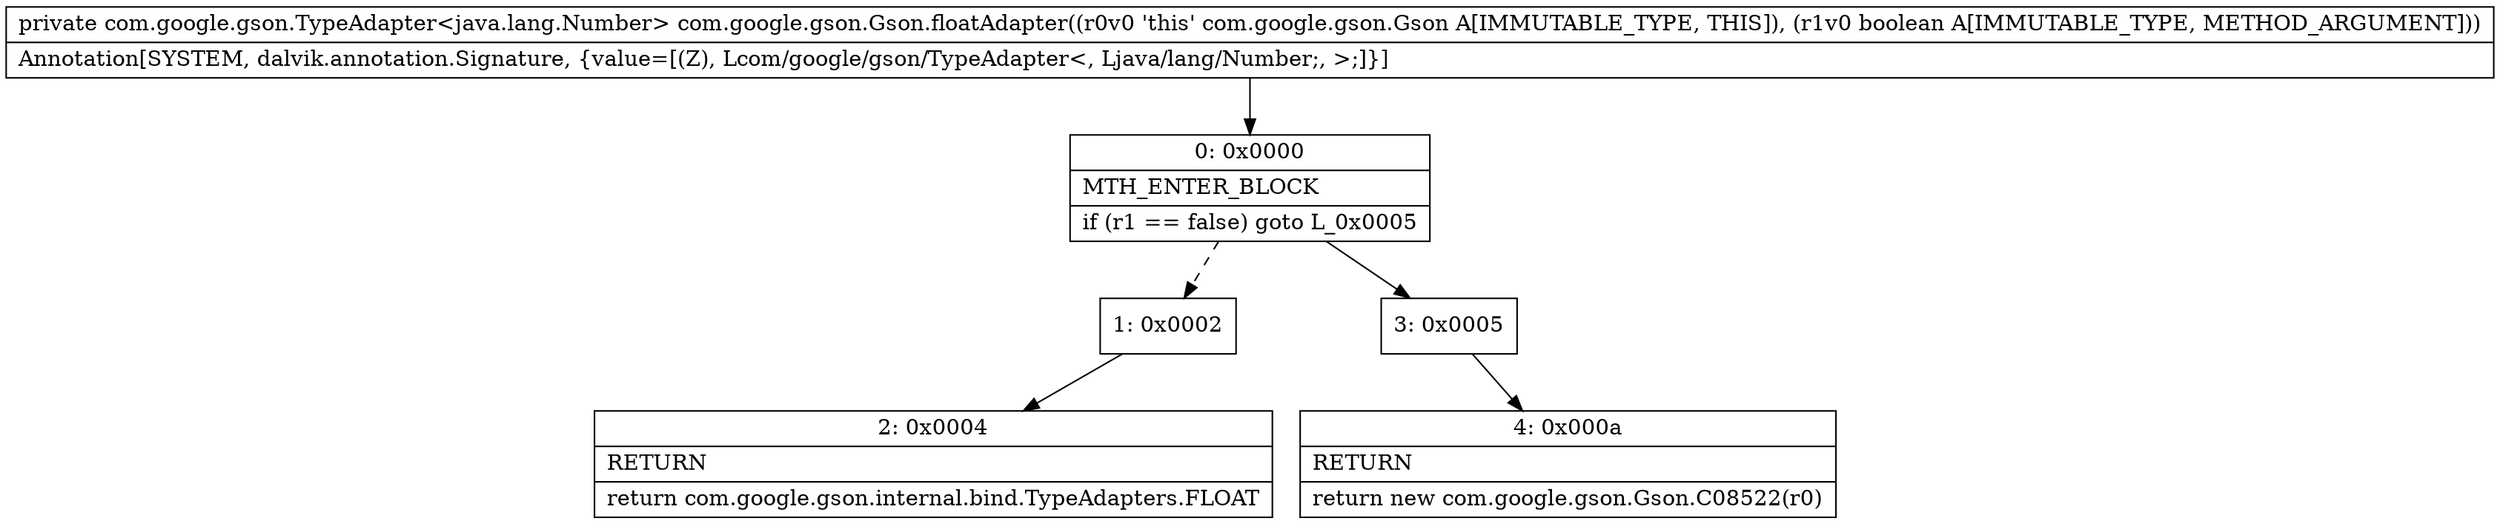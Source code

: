 digraph "CFG forcom.google.gson.Gson.floatAdapter(Z)Lcom\/google\/gson\/TypeAdapter;" {
Node_0 [shape=record,label="{0\:\ 0x0000|MTH_ENTER_BLOCK\l|if (r1 == false) goto L_0x0005\l}"];
Node_1 [shape=record,label="{1\:\ 0x0002}"];
Node_2 [shape=record,label="{2\:\ 0x0004|RETURN\l|return com.google.gson.internal.bind.TypeAdapters.FLOAT\l}"];
Node_3 [shape=record,label="{3\:\ 0x0005}"];
Node_4 [shape=record,label="{4\:\ 0x000a|RETURN\l|return new com.google.gson.Gson.C08522(r0)\l}"];
MethodNode[shape=record,label="{private com.google.gson.TypeAdapter\<java.lang.Number\> com.google.gson.Gson.floatAdapter((r0v0 'this' com.google.gson.Gson A[IMMUTABLE_TYPE, THIS]), (r1v0 boolean A[IMMUTABLE_TYPE, METHOD_ARGUMENT]))  | Annotation[SYSTEM, dalvik.annotation.Signature, \{value=[(Z), Lcom\/google\/gson\/TypeAdapter\<, Ljava\/lang\/Number;, \>;]\}]\l}"];
MethodNode -> Node_0;
Node_0 -> Node_1[style=dashed];
Node_0 -> Node_3;
Node_1 -> Node_2;
Node_3 -> Node_4;
}

